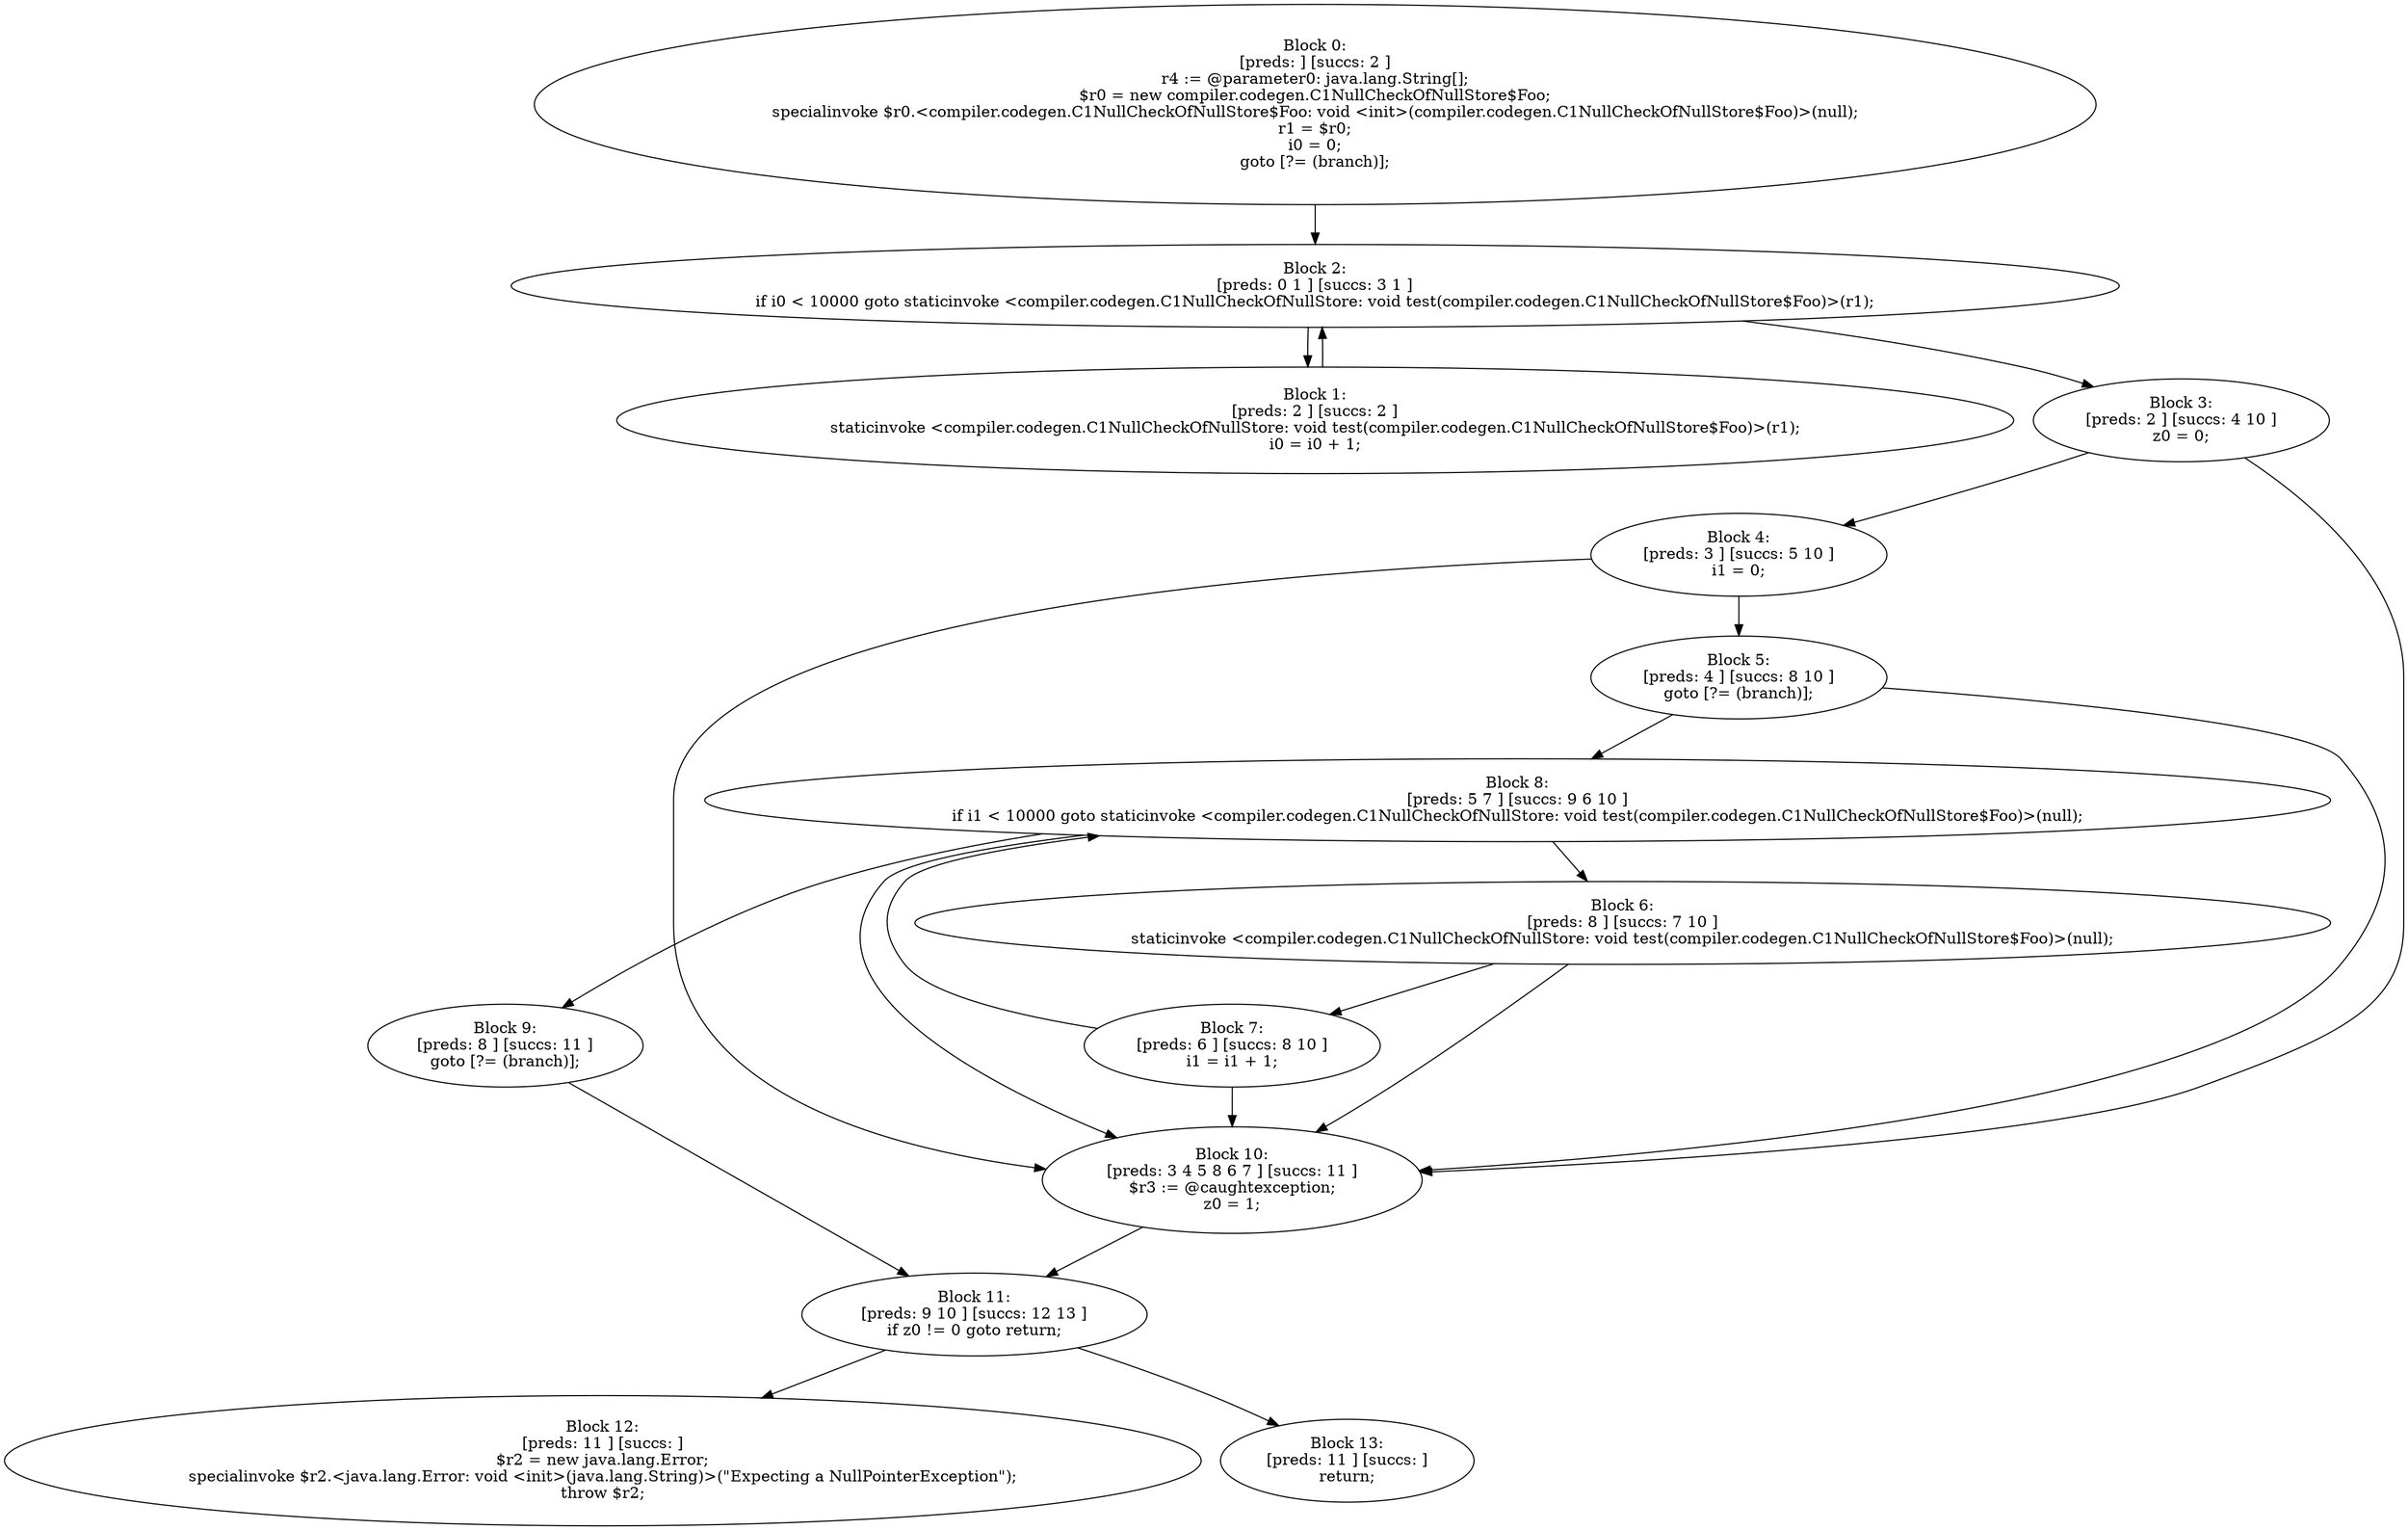 digraph "unitGraph" {
    "Block 0:
[preds: ] [succs: 2 ]
r4 := @parameter0: java.lang.String[];
$r0 = new compiler.codegen.C1NullCheckOfNullStore$Foo;
specialinvoke $r0.<compiler.codegen.C1NullCheckOfNullStore$Foo: void <init>(compiler.codegen.C1NullCheckOfNullStore$Foo)>(null);
r1 = $r0;
i0 = 0;
goto [?= (branch)];
"
    "Block 1:
[preds: 2 ] [succs: 2 ]
staticinvoke <compiler.codegen.C1NullCheckOfNullStore: void test(compiler.codegen.C1NullCheckOfNullStore$Foo)>(r1);
i0 = i0 + 1;
"
    "Block 2:
[preds: 0 1 ] [succs: 3 1 ]
if i0 < 10000 goto staticinvoke <compiler.codegen.C1NullCheckOfNullStore: void test(compiler.codegen.C1NullCheckOfNullStore$Foo)>(r1);
"
    "Block 3:
[preds: 2 ] [succs: 4 10 ]
z0 = 0;
"
    "Block 4:
[preds: 3 ] [succs: 5 10 ]
i1 = 0;
"
    "Block 5:
[preds: 4 ] [succs: 8 10 ]
goto [?= (branch)];
"
    "Block 6:
[preds: 8 ] [succs: 7 10 ]
staticinvoke <compiler.codegen.C1NullCheckOfNullStore: void test(compiler.codegen.C1NullCheckOfNullStore$Foo)>(null);
"
    "Block 7:
[preds: 6 ] [succs: 8 10 ]
i1 = i1 + 1;
"
    "Block 8:
[preds: 5 7 ] [succs: 9 6 10 ]
if i1 < 10000 goto staticinvoke <compiler.codegen.C1NullCheckOfNullStore: void test(compiler.codegen.C1NullCheckOfNullStore$Foo)>(null);
"
    "Block 9:
[preds: 8 ] [succs: 11 ]
goto [?= (branch)];
"
    "Block 10:
[preds: 3 4 5 8 6 7 ] [succs: 11 ]
$r3 := @caughtexception;
z0 = 1;
"
    "Block 11:
[preds: 9 10 ] [succs: 12 13 ]
if z0 != 0 goto return;
"
    "Block 12:
[preds: 11 ] [succs: ]
$r2 = new java.lang.Error;
specialinvoke $r2.<java.lang.Error: void <init>(java.lang.String)>(\"Expecting a NullPointerException\");
throw $r2;
"
    "Block 13:
[preds: 11 ] [succs: ]
return;
"
    "Block 0:
[preds: ] [succs: 2 ]
r4 := @parameter0: java.lang.String[];
$r0 = new compiler.codegen.C1NullCheckOfNullStore$Foo;
specialinvoke $r0.<compiler.codegen.C1NullCheckOfNullStore$Foo: void <init>(compiler.codegen.C1NullCheckOfNullStore$Foo)>(null);
r1 = $r0;
i0 = 0;
goto [?= (branch)];
"->"Block 2:
[preds: 0 1 ] [succs: 3 1 ]
if i0 < 10000 goto staticinvoke <compiler.codegen.C1NullCheckOfNullStore: void test(compiler.codegen.C1NullCheckOfNullStore$Foo)>(r1);
";
    "Block 1:
[preds: 2 ] [succs: 2 ]
staticinvoke <compiler.codegen.C1NullCheckOfNullStore: void test(compiler.codegen.C1NullCheckOfNullStore$Foo)>(r1);
i0 = i0 + 1;
"->"Block 2:
[preds: 0 1 ] [succs: 3 1 ]
if i0 < 10000 goto staticinvoke <compiler.codegen.C1NullCheckOfNullStore: void test(compiler.codegen.C1NullCheckOfNullStore$Foo)>(r1);
";
    "Block 2:
[preds: 0 1 ] [succs: 3 1 ]
if i0 < 10000 goto staticinvoke <compiler.codegen.C1NullCheckOfNullStore: void test(compiler.codegen.C1NullCheckOfNullStore$Foo)>(r1);
"->"Block 3:
[preds: 2 ] [succs: 4 10 ]
z0 = 0;
";
    "Block 2:
[preds: 0 1 ] [succs: 3 1 ]
if i0 < 10000 goto staticinvoke <compiler.codegen.C1NullCheckOfNullStore: void test(compiler.codegen.C1NullCheckOfNullStore$Foo)>(r1);
"->"Block 1:
[preds: 2 ] [succs: 2 ]
staticinvoke <compiler.codegen.C1NullCheckOfNullStore: void test(compiler.codegen.C1NullCheckOfNullStore$Foo)>(r1);
i0 = i0 + 1;
";
    "Block 3:
[preds: 2 ] [succs: 4 10 ]
z0 = 0;
"->"Block 4:
[preds: 3 ] [succs: 5 10 ]
i1 = 0;
";
    "Block 3:
[preds: 2 ] [succs: 4 10 ]
z0 = 0;
"->"Block 10:
[preds: 3 4 5 8 6 7 ] [succs: 11 ]
$r3 := @caughtexception;
z0 = 1;
";
    "Block 4:
[preds: 3 ] [succs: 5 10 ]
i1 = 0;
"->"Block 5:
[preds: 4 ] [succs: 8 10 ]
goto [?= (branch)];
";
    "Block 4:
[preds: 3 ] [succs: 5 10 ]
i1 = 0;
"->"Block 10:
[preds: 3 4 5 8 6 7 ] [succs: 11 ]
$r3 := @caughtexception;
z0 = 1;
";
    "Block 5:
[preds: 4 ] [succs: 8 10 ]
goto [?= (branch)];
"->"Block 8:
[preds: 5 7 ] [succs: 9 6 10 ]
if i1 < 10000 goto staticinvoke <compiler.codegen.C1NullCheckOfNullStore: void test(compiler.codegen.C1NullCheckOfNullStore$Foo)>(null);
";
    "Block 5:
[preds: 4 ] [succs: 8 10 ]
goto [?= (branch)];
"->"Block 10:
[preds: 3 4 5 8 6 7 ] [succs: 11 ]
$r3 := @caughtexception;
z0 = 1;
";
    "Block 6:
[preds: 8 ] [succs: 7 10 ]
staticinvoke <compiler.codegen.C1NullCheckOfNullStore: void test(compiler.codegen.C1NullCheckOfNullStore$Foo)>(null);
"->"Block 7:
[preds: 6 ] [succs: 8 10 ]
i1 = i1 + 1;
";
    "Block 6:
[preds: 8 ] [succs: 7 10 ]
staticinvoke <compiler.codegen.C1NullCheckOfNullStore: void test(compiler.codegen.C1NullCheckOfNullStore$Foo)>(null);
"->"Block 10:
[preds: 3 4 5 8 6 7 ] [succs: 11 ]
$r3 := @caughtexception;
z0 = 1;
";
    "Block 7:
[preds: 6 ] [succs: 8 10 ]
i1 = i1 + 1;
"->"Block 8:
[preds: 5 7 ] [succs: 9 6 10 ]
if i1 < 10000 goto staticinvoke <compiler.codegen.C1NullCheckOfNullStore: void test(compiler.codegen.C1NullCheckOfNullStore$Foo)>(null);
";
    "Block 7:
[preds: 6 ] [succs: 8 10 ]
i1 = i1 + 1;
"->"Block 10:
[preds: 3 4 5 8 6 7 ] [succs: 11 ]
$r3 := @caughtexception;
z0 = 1;
";
    "Block 8:
[preds: 5 7 ] [succs: 9 6 10 ]
if i1 < 10000 goto staticinvoke <compiler.codegen.C1NullCheckOfNullStore: void test(compiler.codegen.C1NullCheckOfNullStore$Foo)>(null);
"->"Block 9:
[preds: 8 ] [succs: 11 ]
goto [?= (branch)];
";
    "Block 8:
[preds: 5 7 ] [succs: 9 6 10 ]
if i1 < 10000 goto staticinvoke <compiler.codegen.C1NullCheckOfNullStore: void test(compiler.codegen.C1NullCheckOfNullStore$Foo)>(null);
"->"Block 6:
[preds: 8 ] [succs: 7 10 ]
staticinvoke <compiler.codegen.C1NullCheckOfNullStore: void test(compiler.codegen.C1NullCheckOfNullStore$Foo)>(null);
";
    "Block 8:
[preds: 5 7 ] [succs: 9 6 10 ]
if i1 < 10000 goto staticinvoke <compiler.codegen.C1NullCheckOfNullStore: void test(compiler.codegen.C1NullCheckOfNullStore$Foo)>(null);
"->"Block 10:
[preds: 3 4 5 8 6 7 ] [succs: 11 ]
$r3 := @caughtexception;
z0 = 1;
";
    "Block 9:
[preds: 8 ] [succs: 11 ]
goto [?= (branch)];
"->"Block 11:
[preds: 9 10 ] [succs: 12 13 ]
if z0 != 0 goto return;
";
    "Block 10:
[preds: 3 4 5 8 6 7 ] [succs: 11 ]
$r3 := @caughtexception;
z0 = 1;
"->"Block 11:
[preds: 9 10 ] [succs: 12 13 ]
if z0 != 0 goto return;
";
    "Block 11:
[preds: 9 10 ] [succs: 12 13 ]
if z0 != 0 goto return;
"->"Block 12:
[preds: 11 ] [succs: ]
$r2 = new java.lang.Error;
specialinvoke $r2.<java.lang.Error: void <init>(java.lang.String)>(\"Expecting a NullPointerException\");
throw $r2;
";
    "Block 11:
[preds: 9 10 ] [succs: 12 13 ]
if z0 != 0 goto return;
"->"Block 13:
[preds: 11 ] [succs: ]
return;
";
}
